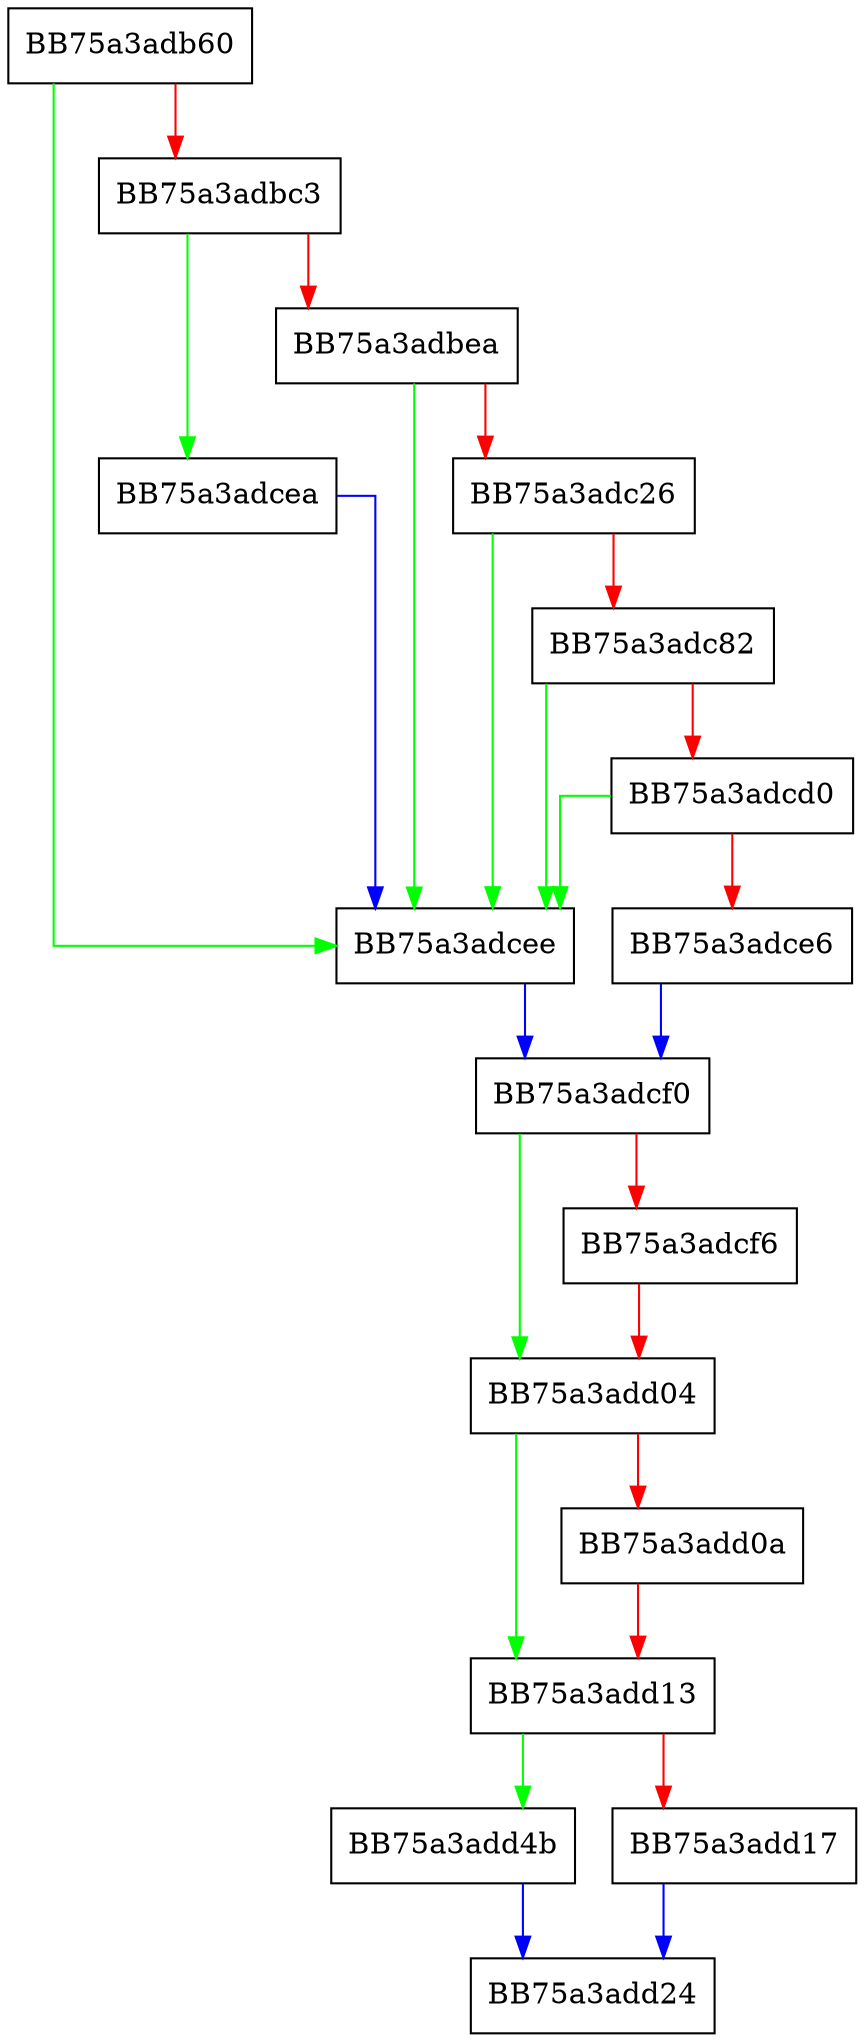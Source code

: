 digraph createBooleanConstructorAndPrototype {
  node [shape="box"];
  graph [splines=ortho];
  BB75a3adb60 -> BB75a3adcee [color="green"];
  BB75a3adb60 -> BB75a3adbc3 [color="red"];
  BB75a3adbc3 -> BB75a3adcea [color="green"];
  BB75a3adbc3 -> BB75a3adbea [color="red"];
  BB75a3adbea -> BB75a3adcee [color="green"];
  BB75a3adbea -> BB75a3adc26 [color="red"];
  BB75a3adc26 -> BB75a3adcee [color="green"];
  BB75a3adc26 -> BB75a3adc82 [color="red"];
  BB75a3adc82 -> BB75a3adcee [color="green"];
  BB75a3adc82 -> BB75a3adcd0 [color="red"];
  BB75a3adcd0 -> BB75a3adcee [color="green"];
  BB75a3adcd0 -> BB75a3adce6 [color="red"];
  BB75a3adce6 -> BB75a3adcf0 [color="blue"];
  BB75a3adcea -> BB75a3adcee [color="blue"];
  BB75a3adcee -> BB75a3adcf0 [color="blue"];
  BB75a3adcf0 -> BB75a3add04 [color="green"];
  BB75a3adcf0 -> BB75a3adcf6 [color="red"];
  BB75a3adcf6 -> BB75a3add04 [color="red"];
  BB75a3add04 -> BB75a3add13 [color="green"];
  BB75a3add04 -> BB75a3add0a [color="red"];
  BB75a3add0a -> BB75a3add13 [color="red"];
  BB75a3add13 -> BB75a3add4b [color="green"];
  BB75a3add13 -> BB75a3add17 [color="red"];
  BB75a3add17 -> BB75a3add24 [color="blue"];
  BB75a3add4b -> BB75a3add24 [color="blue"];
}
